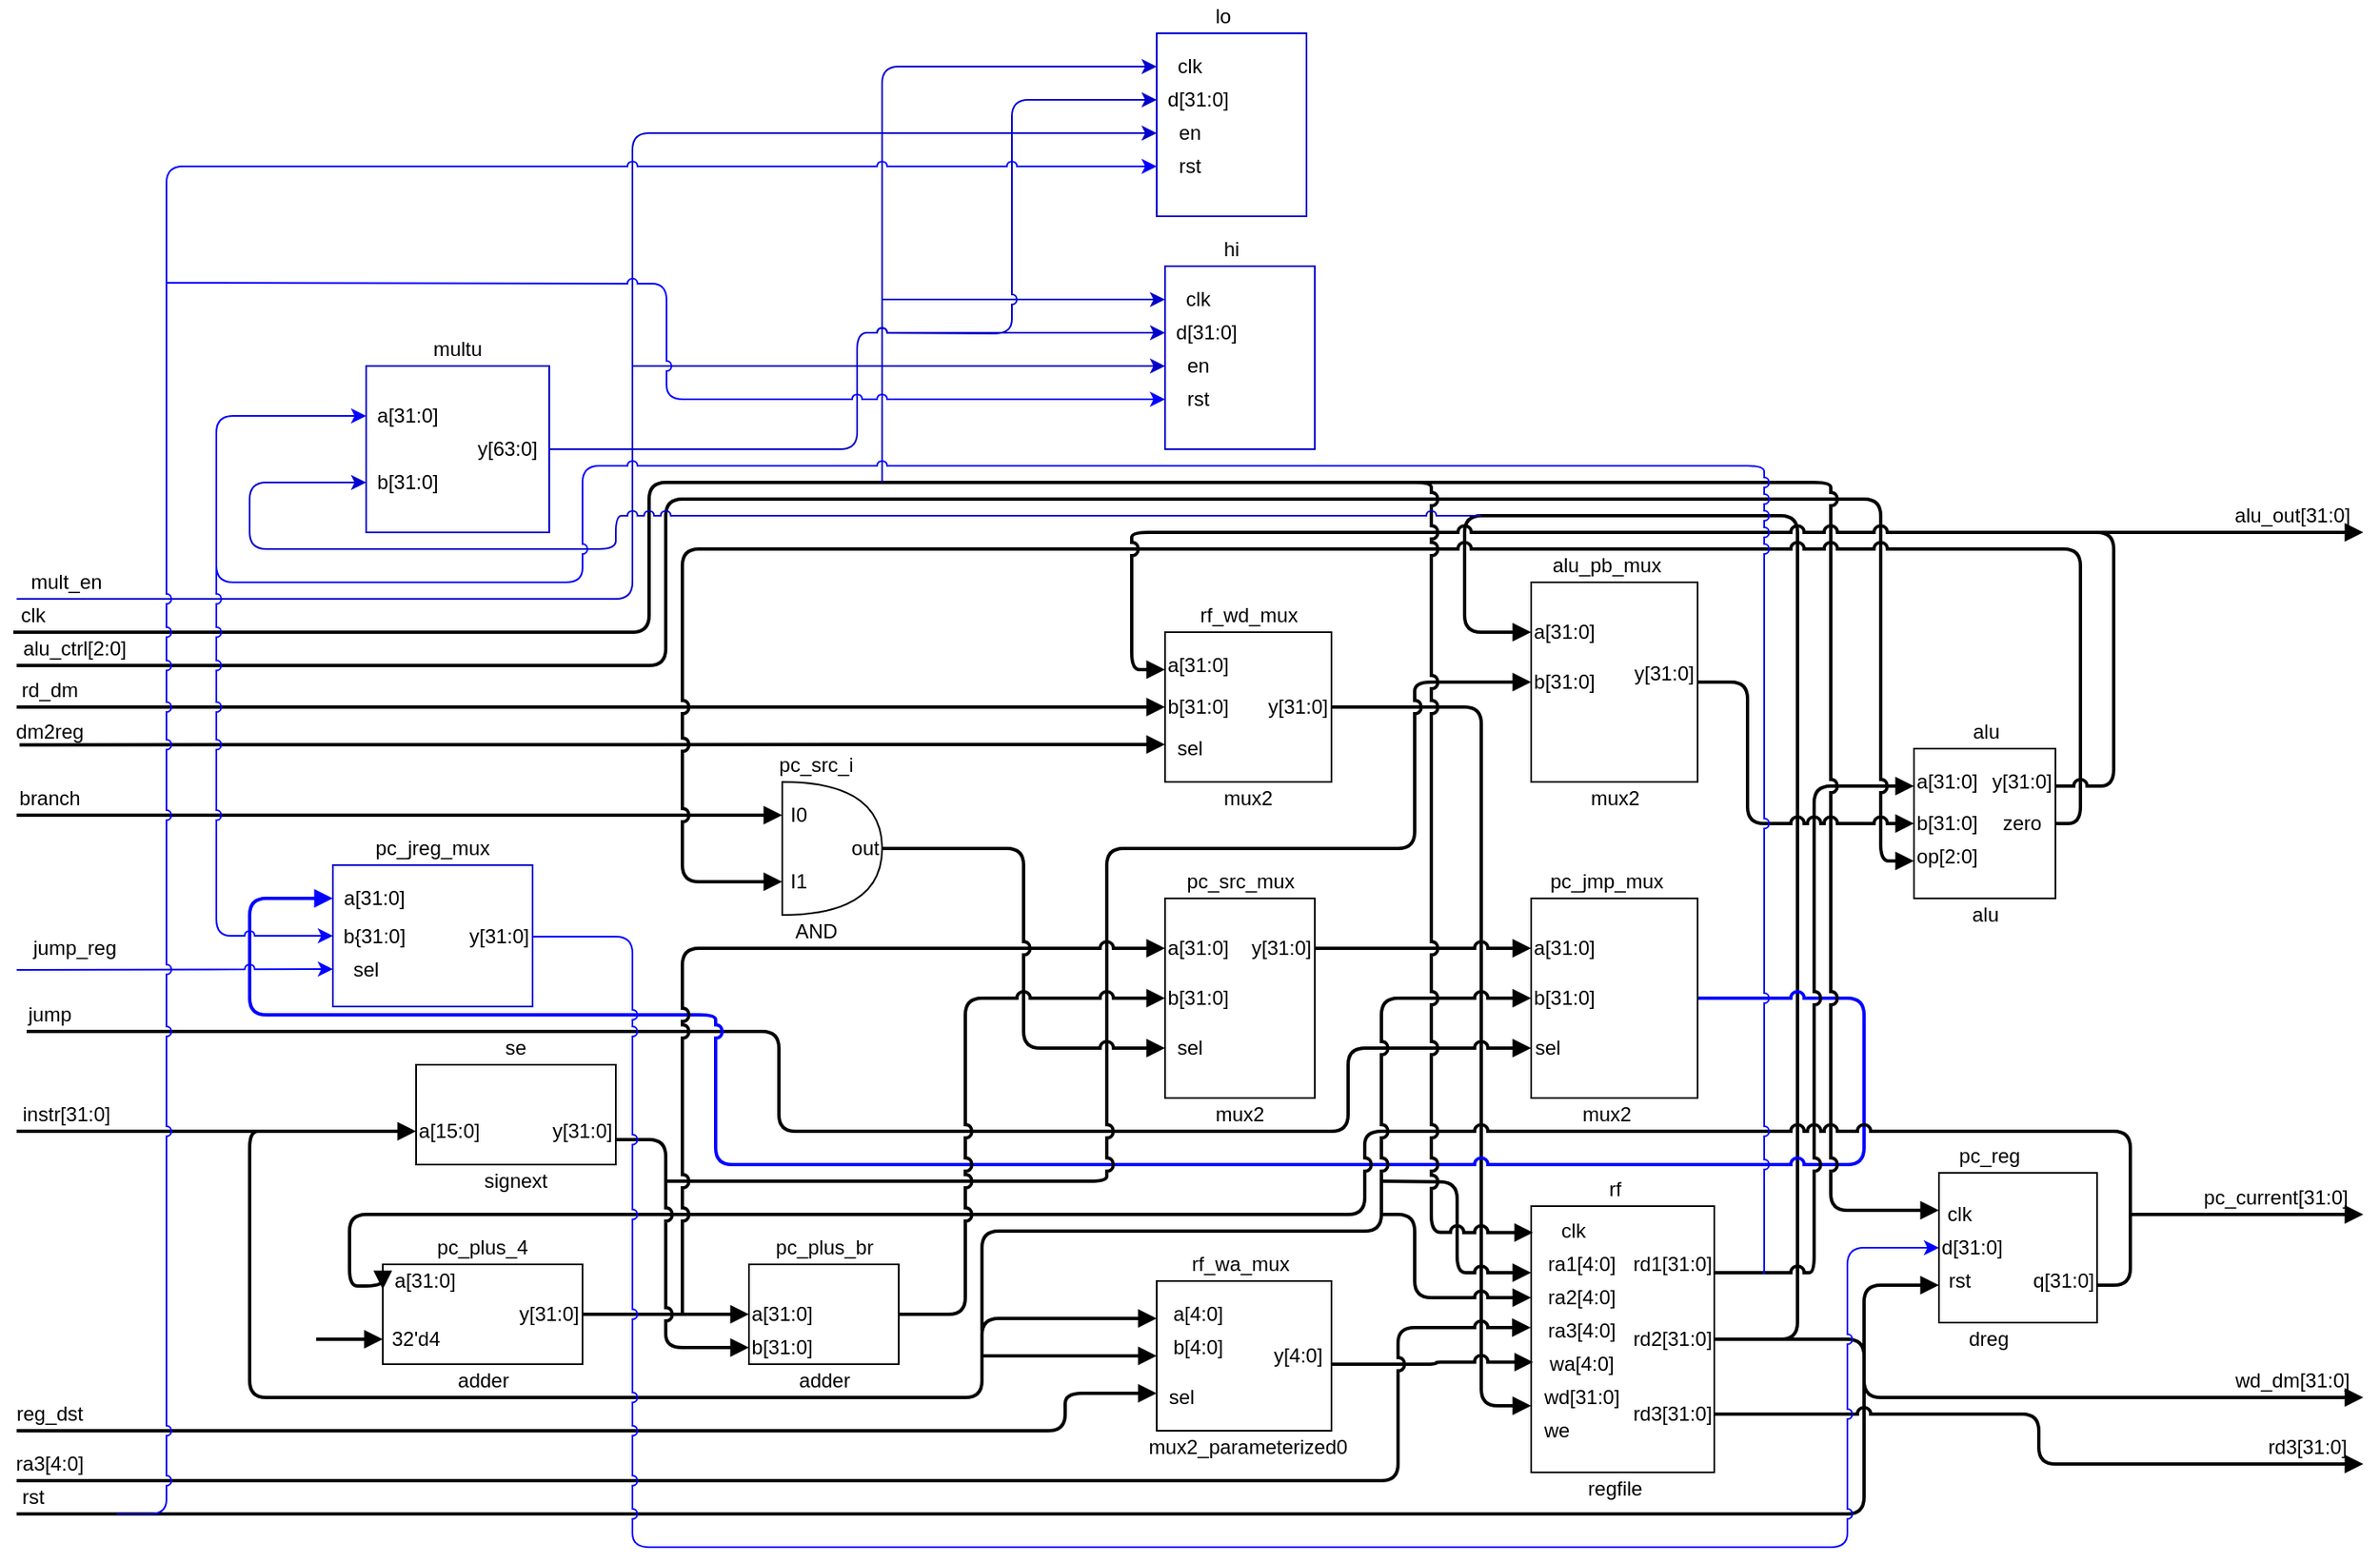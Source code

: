 <mxfile version="12.9.0" type="device"><diagram id="QXBbIV3c5bOOtFhTMzIq" name="Page-1"><mxGraphModel dx="1930" dy="2155" grid="1" gridSize="10" guides="1" tooltips="1" connect="1" arrows="1" fold="1" page="1" pageScale="1" pageWidth="850" pageHeight="1100" math="0" shadow="0"><root><mxCell id="0"/><mxCell id="1" parent="0"/><mxCell id="BxTSleBhFyeNaxtwcP41-1" value="" style="rounded=0;whiteSpace=wrap;html=1;" parent="1" vertex="1"><mxGeometry x="130" y="500" width="120" height="60" as="geometry"/></mxCell><mxCell id="BxTSleBhFyeNaxtwcP41-2" value="" style="rounded=0;whiteSpace=wrap;html=1;" parent="1" vertex="1"><mxGeometry x="330" y="620" width="90" height="60" as="geometry"/></mxCell><mxCell id="BxTSleBhFyeNaxtwcP41-58" style="edgeStyle=orthogonalEdgeStyle;rounded=1;jumpStyle=arc;orthogonalLoop=1;jettySize=auto;html=1;exitX=1;exitY=0.5;exitDx=0;exitDy=0;entryX=0;entryY=0.5;entryDx=0;entryDy=0;strokeColor=#000000;endArrow=block;endFill=1;fillColor=#f8cecc;strokeWidth=2;" parent="1" source="BxTSleBhFyeNaxtwcP41-3" target="BxTSleBhFyeNaxtwcP41-2" edge="1"><mxGeometry relative="1" as="geometry"/></mxCell><mxCell id="BxTSleBhFyeNaxtwcP41-3" value="" style="rounded=0;whiteSpace=wrap;html=1;" parent="1" vertex="1"><mxGeometry x="110" y="620" width="120" height="60" as="geometry"/></mxCell><mxCell id="BxTSleBhFyeNaxtwcP41-4" value="" style="shape=or;whiteSpace=wrap;html=1;" parent="1" vertex="1"><mxGeometry x="350" y="330" width="60" height="80" as="geometry"/></mxCell><mxCell id="BxTSleBhFyeNaxtwcP41-106" style="edgeStyle=orthogonalEdgeStyle;rounded=1;jumpStyle=arc;orthogonalLoop=1;jettySize=auto;html=1;exitX=0.5;exitY=1;exitDx=0;exitDy=0;startArrow=block;startFill=1;endArrow=none;endFill=0;strokeColor=#000000;strokeWidth=2;" parent="1" source="BxTSleBhFyeNaxtwcP41-5" edge="1"><mxGeometry relative="1" as="geometry"><mxPoint x="-110" y="285" as="targetPoint"/></mxGeometry></mxCell><mxCell id="BxTSleBhFyeNaxtwcP41-107" style="edgeStyle=orthogonalEdgeStyle;rounded=1;jumpStyle=arc;orthogonalLoop=1;jettySize=auto;html=1;exitX=0.75;exitY=1;exitDx=0;exitDy=0;startArrow=block;startFill=1;endArrow=none;endFill=0;strokeColor=#000000;strokeWidth=2;" parent="1" source="BxTSleBhFyeNaxtwcP41-5" edge="1"><mxGeometry relative="1" as="geometry"><mxPoint x="-108.276" y="307.69" as="targetPoint"/></mxGeometry></mxCell><mxCell id="BxTSleBhFyeNaxtwcP41-112" style="edgeStyle=orthogonalEdgeStyle;rounded=1;jumpStyle=arc;orthogonalLoop=1;jettySize=auto;html=1;exitX=0.5;exitY=0;exitDx=0;exitDy=0;entryX=0.75;entryY=1;entryDx=0;entryDy=0;startArrow=none;startFill=0;endArrow=block;endFill=1;strokeColor=#000000;strokeWidth=2;" parent="1" source="BxTSleBhFyeNaxtwcP41-5" target="BxTSleBhFyeNaxtwcP41-27" edge="1"><mxGeometry relative="1" as="geometry"><Array as="points"><mxPoint x="770" y="285"/><mxPoint x="770" y="705"/></Array></mxGeometry></mxCell><mxCell id="BxTSleBhFyeNaxtwcP41-5" value="" style="rounded=0;whiteSpace=wrap;html=1;direction=south;" parent="1" vertex="1"><mxGeometry x="580" y="240" width="100" height="90" as="geometry"/></mxCell><mxCell id="BxTSleBhFyeNaxtwcP41-114" style="edgeStyle=orthogonalEdgeStyle;rounded=1;jumpStyle=arc;orthogonalLoop=1;jettySize=auto;html=1;exitX=0.25;exitY=0;exitDx=0;exitDy=0;entryX=0.25;entryY=1;entryDx=0;entryDy=0;startArrow=none;startFill=0;endArrow=block;endFill=1;strokeColor=#000000;strokeWidth=2;" parent="1" source="BxTSleBhFyeNaxtwcP41-7" target="BxTSleBhFyeNaxtwcP41-10" edge="1"><mxGeometry relative="1" as="geometry"/></mxCell><mxCell id="BxTSleBhFyeNaxtwcP41-7" value="" style="rounded=0;whiteSpace=wrap;html=1;direction=south;" parent="1" vertex="1"><mxGeometry x="580" y="400" width="90" height="120" as="geometry"/></mxCell><mxCell id="BxTSleBhFyeNaxtwcP41-8" value="" style="rounded=0;whiteSpace=wrap;html=1;direction=south;" parent="1" vertex="1"><mxGeometry x="575" y="630" width="105" height="90" as="geometry"/></mxCell><mxCell id="BxTSleBhFyeNaxtwcP41-126" style="edgeStyle=orthogonalEdgeStyle;rounded=1;jumpStyle=arc;orthogonalLoop=1;jettySize=auto;html=1;exitX=0.25;exitY=1;exitDx=0;exitDy=0;entryX=0.5;entryY=0;entryDx=0;entryDy=0;startArrow=block;startFill=1;endArrow=none;endFill=0;strokeColor=#000000;strokeWidth=2;" parent="1" source="BxTSleBhFyeNaxtwcP41-9" target="BxTSleBhFyeNaxtwcP41-27" edge="1"><mxGeometry relative="1" as="geometry"><Array as="points"><mxPoint x="760" y="240"/><mxPoint x="760" y="170"/><mxPoint x="960" y="170"/><mxPoint x="960" y="665"/></Array></mxGeometry></mxCell><mxCell id="BxTSleBhFyeNaxtwcP41-9" value="" style="rounded=0;whiteSpace=wrap;html=1;direction=south;" parent="1" vertex="1"><mxGeometry x="800" y="210" width="100" height="120" as="geometry"/></mxCell><mxCell id="BxTSleBhFyeNaxtwcP41-116" style="edgeStyle=orthogonalEdgeStyle;rounded=1;jumpStyle=arc;orthogonalLoop=1;jettySize=auto;html=1;exitX=0.75;exitY=1;exitDx=0;exitDy=0;startArrow=block;startFill=1;endArrow=none;endFill=0;strokeColor=#000000;strokeWidth=2;" parent="1" source="BxTSleBhFyeNaxtwcP41-10" edge="1"><mxGeometry relative="1" as="geometry"><mxPoint x="-104" y="480" as="targetPoint"/><Array as="points"><mxPoint x="690" y="490"/><mxPoint x="690" y="540"/><mxPoint x="348" y="540"/><mxPoint x="348" y="480"/><mxPoint x="-104" y="480"/></Array></mxGeometry></mxCell><mxCell id="BxTSleBhFyeNaxtwcP41-151" style="edgeStyle=orthogonalEdgeStyle;rounded=1;jumpStyle=arc;orthogonalLoop=1;jettySize=auto;html=1;exitX=0.5;exitY=0;exitDx=0;exitDy=0;entryX=0;entryY=0.5;entryDx=0;entryDy=0;startArrow=none;startFill=0;endArrow=block;endFill=1;strokeColor=#0000FF;strokeWidth=2;" parent="1" source="BxTSleBhFyeNaxtwcP41-10" target="0Cmib8BS-cwsl5W7IPE_-36" edge="1"><mxGeometry relative="1" as="geometry"><Array as="points"><mxPoint x="1000" y="460"/><mxPoint x="1000" y="560"/><mxPoint x="310" y="560"/><mxPoint x="310" y="470"/><mxPoint x="30" y="470"/><mxPoint x="30" y="400"/></Array></mxGeometry></mxCell><mxCell id="BxTSleBhFyeNaxtwcP41-10" value="" style="rounded=0;whiteSpace=wrap;html=1;direction=south;" parent="1" vertex="1"><mxGeometry x="800" y="400" width="100" height="120" as="geometry"/></mxCell><mxCell id="BxTSleBhFyeNaxtwcP41-11" value="se" style="text;html=1;strokeColor=none;fillColor=none;align=center;verticalAlign=middle;whiteSpace=wrap;rounded=0;" parent="1" vertex="1"><mxGeometry x="170" y="480" width="40" height="20" as="geometry"/></mxCell><mxCell id="BxTSleBhFyeNaxtwcP41-12" value="signext" style="text;html=1;strokeColor=none;fillColor=none;align=center;verticalAlign=middle;whiteSpace=wrap;rounded=0;" parent="1" vertex="1"><mxGeometry x="170" y="560" width="40" height="20" as="geometry"/></mxCell><mxCell id="BxTSleBhFyeNaxtwcP41-13" value="" style="endArrow=block;html=1;jumpStyle=arc;endFill=1;fillColor=#dae8fc;strokeColor=#000000;strokeWidth=2;startArrow=none;startFill=0;" parent="1" edge="1"><mxGeometry width="50" height="50" relative="1" as="geometry"><mxPoint x="-110" y="540" as="sourcePoint"/><mxPoint x="130" y="540" as="targetPoint"/></mxGeometry></mxCell><mxCell id="BxTSleBhFyeNaxtwcP41-14" value="a[15:0]" style="text;html=1;strokeColor=none;fillColor=none;align=center;verticalAlign=middle;whiteSpace=wrap;rounded=0;" parent="1" vertex="1"><mxGeometry x="130" y="530" width="40" height="20" as="geometry"/></mxCell><mxCell id="BxTSleBhFyeNaxtwcP41-15" value="pc_plus_4" style="text;html=1;strokeColor=none;fillColor=none;align=center;verticalAlign=middle;whiteSpace=wrap;rounded=0;" parent="1" vertex="1"><mxGeometry x="140" y="600" width="60" height="20" as="geometry"/></mxCell><mxCell id="BxTSleBhFyeNaxtwcP41-16" value="adder" style="text;html=1;align=center;verticalAlign=middle;resizable=0;points=[];autosize=1;" parent="1" vertex="1"><mxGeometry x="145" y="680" width="50" height="20" as="geometry"/></mxCell><mxCell id="BxTSleBhFyeNaxtwcP41-17" value="adder" style="text;html=1;align=center;verticalAlign=middle;resizable=0;points=[];autosize=1;" parent="1" vertex="1"><mxGeometry x="350" y="680" width="50" height="20" as="geometry"/></mxCell><mxCell id="BxTSleBhFyeNaxtwcP41-18" value="pc_plus_br" style="text;html=1;align=center;verticalAlign=middle;resizable=0;points=[];autosize=1;" parent="1" vertex="1"><mxGeometry x="340" y="600" width="70" height="20" as="geometry"/></mxCell><mxCell id="BxTSleBhFyeNaxtwcP41-19" value="AND" style="text;html=1;align=center;verticalAlign=middle;resizable=0;points=[];autosize=1;" parent="1" vertex="1"><mxGeometry x="350" y="410" width="40" height="20" as="geometry"/></mxCell><mxCell id="BxTSleBhFyeNaxtwcP41-20" value="pc_src_i" style="text;html=1;align=center;verticalAlign=middle;resizable=0;points=[];autosize=1;" parent="1" vertex="1"><mxGeometry x="340" y="310" width="60" height="20" as="geometry"/></mxCell><mxCell id="BxTSleBhFyeNaxtwcP41-21" value="rf_wa_mux" style="text;html=1;align=center;verticalAlign=middle;resizable=0;points=[];autosize=1;" parent="1" vertex="1"><mxGeometry x="590" y="610" width="70" height="20" as="geometry"/></mxCell><mxCell id="BxTSleBhFyeNaxtwcP41-22" value="pc_src_mux" style="text;html=1;align=center;verticalAlign=middle;resizable=0;points=[];autosize=1;" parent="1" vertex="1"><mxGeometry x="585" y="380" width="80" height="20" as="geometry"/></mxCell><mxCell id="BxTSleBhFyeNaxtwcP41-23" value="rf_wd_mux" style="text;html=1;align=center;verticalAlign=middle;resizable=0;points=[];autosize=1;" parent="1" vertex="1"><mxGeometry x="595" y="220" width="70" height="20" as="geometry"/></mxCell><mxCell id="BxTSleBhFyeNaxtwcP41-24" value="mux2" style="text;html=1;strokeColor=none;fillColor=none;align=center;verticalAlign=middle;whiteSpace=wrap;rounded=0;" parent="1" vertex="1"><mxGeometry x="610" y="330" width="40" height="20" as="geometry"/></mxCell><mxCell id="BxTSleBhFyeNaxtwcP41-25" value="mux2" style="text;html=1;strokeColor=none;fillColor=none;align=center;verticalAlign=middle;whiteSpace=wrap;rounded=0;" parent="1" vertex="1"><mxGeometry x="605" y="520" width="40" height="20" as="geometry"/></mxCell><mxCell id="BxTSleBhFyeNaxtwcP41-26" value="mux2_parameterized0" style="text;html=1;strokeColor=none;fillColor=none;align=center;verticalAlign=middle;whiteSpace=wrap;rounded=0;" parent="1" vertex="1"><mxGeometry x="565" y="720" width="130" height="20" as="geometry"/></mxCell><mxCell id="BxTSleBhFyeNaxtwcP41-128" style="edgeStyle=orthogonalEdgeStyle;rounded=1;jumpStyle=arc;orthogonalLoop=1;jettySize=auto;html=1;exitX=0.25;exitY=0;exitDx=0;exitDy=0;entryX=0.25;entryY=1;entryDx=0;entryDy=0;startArrow=none;startFill=0;endArrow=block;endFill=1;strokeColor=#000000;strokeWidth=2;" parent="1" source="BxTSleBhFyeNaxtwcP41-27" target="BxTSleBhFyeNaxtwcP41-34" edge="1"><mxGeometry relative="1" as="geometry"/></mxCell><mxCell id="BxTSleBhFyeNaxtwcP41-27" value="" style="rounded=0;whiteSpace=wrap;html=1;direction=south;" parent="1" vertex="1"><mxGeometry x="800" y="585" width="110" height="160" as="geometry"/></mxCell><mxCell id="BxTSleBhFyeNaxtwcP41-28" value="alu_pb_mux" style="text;html=1;align=center;verticalAlign=middle;resizable=0;points=[];autosize=1;" parent="1" vertex="1"><mxGeometry x="805" y="190" width="80" height="20" as="geometry"/></mxCell><mxCell id="BxTSleBhFyeNaxtwcP41-29" value="mux2" style="text;html=1;align=center;verticalAlign=middle;resizable=0;points=[];autosize=1;" parent="1" vertex="1"><mxGeometry x="830" y="330" width="40" height="20" as="geometry"/></mxCell><mxCell id="BxTSleBhFyeNaxtwcP41-30" value="pc_jmp_mux" style="text;html=1;align=center;verticalAlign=middle;resizable=0;points=[];autosize=1;" parent="1" vertex="1"><mxGeometry x="805" y="380" width="80" height="20" as="geometry"/></mxCell><mxCell id="BxTSleBhFyeNaxtwcP41-31" value="mux2" style="text;html=1;align=center;verticalAlign=middle;resizable=0;points=[];autosize=1;" parent="1" vertex="1"><mxGeometry x="825" y="520" width="40" height="20" as="geometry"/></mxCell><mxCell id="BxTSleBhFyeNaxtwcP41-32" value="rf" style="text;html=1;align=center;verticalAlign=middle;resizable=0;points=[];autosize=1;" parent="1" vertex="1"><mxGeometry x="840" y="565" width="20" height="20" as="geometry"/></mxCell><mxCell id="BxTSleBhFyeNaxtwcP41-33" value="regfile" style="text;html=1;align=center;verticalAlign=middle;resizable=0;points=[];autosize=1;" parent="1" vertex="1"><mxGeometry x="825" y="745" width="50" height="20" as="geometry"/></mxCell><mxCell id="BxTSleBhFyeNaxtwcP41-147" style="edgeStyle=orthogonalEdgeStyle;rounded=1;jumpStyle=arc;orthogonalLoop=1;jettySize=auto;html=1;exitX=0.75;exitY=1;exitDx=0;exitDy=0;startArrow=block;startFill=1;endArrow=none;endFill=0;strokeColor=#000000;strokeWidth=2;" parent="1" source="BxTSleBhFyeNaxtwcP41-34" edge="1"><mxGeometry relative="1" as="geometry"><mxPoint x="-110" y="260" as="targetPoint"/><Array as="points"><mxPoint x="1010" y="377"/><mxPoint x="1010" y="160"/><mxPoint x="280" y="160"/><mxPoint x="280" y="260"/><mxPoint x="-110" y="260"/></Array></mxGeometry></mxCell><mxCell id="BxTSleBhFyeNaxtwcP41-34" value="" style="rounded=0;whiteSpace=wrap;html=1;direction=south;" parent="1" vertex="1"><mxGeometry x="1030" y="310" width="85" height="90" as="geometry"/></mxCell><mxCell id="BxTSleBhFyeNaxtwcP41-35" value="alu" style="text;html=1;align=center;verticalAlign=middle;resizable=0;points=[];autosize=1;" parent="1" vertex="1"><mxGeometry x="1057.5" y="290" width="30" height="20" as="geometry"/></mxCell><mxCell id="BxTSleBhFyeNaxtwcP41-36" value="alu" style="text;html=1;strokeColor=none;fillColor=none;align=center;verticalAlign=middle;whiteSpace=wrap;rounded=0;" parent="1" vertex="1"><mxGeometry x="1007.5" y="400" width="130" height="20" as="geometry"/></mxCell><mxCell id="BxTSleBhFyeNaxtwcP41-153" style="edgeStyle=orthogonalEdgeStyle;rounded=1;jumpStyle=arc;orthogonalLoop=1;jettySize=auto;html=1;exitX=0.75;exitY=1;exitDx=0;exitDy=0;startArrow=block;startFill=1;endArrow=none;endFill=0;strokeColor=#000000;strokeWidth=2;" parent="1" source="BxTSleBhFyeNaxtwcP41-37" edge="1"><mxGeometry relative="1" as="geometry"><mxPoint x="-110" y="770" as="targetPoint"/><Array as="points"><mxPoint x="1000" y="633"/><mxPoint x="1000" y="770"/></Array></mxGeometry></mxCell><mxCell id="BxTSleBhFyeNaxtwcP41-157" style="edgeStyle=orthogonalEdgeStyle;rounded=1;jumpStyle=arc;orthogonalLoop=1;jettySize=auto;html=1;exitX=0.25;exitY=1;exitDx=0;exitDy=0;startArrow=block;startFill=1;endArrow=none;endFill=0;strokeColor=#000000;strokeWidth=2;" parent="1" source="BxTSleBhFyeNaxtwcP41-37" edge="1"><mxGeometry relative="1" as="geometry"><mxPoint x="-112" y="240" as="targetPoint"/><Array as="points"><mxPoint x="980" y="587"/><mxPoint x="980" y="150"/><mxPoint x="270" y="150"/><mxPoint x="270" y="240"/><mxPoint x="-112" y="240"/></Array></mxGeometry></mxCell><mxCell id="BxTSleBhFyeNaxtwcP41-37" value="" style="rounded=0;whiteSpace=wrap;html=1;direction=south;" parent="1" vertex="1"><mxGeometry x="1045" y="565" width="95" height="90" as="geometry"/></mxCell><mxCell id="BxTSleBhFyeNaxtwcP41-39" value="dreg" style="text;html=1;strokeColor=none;fillColor=none;align=center;verticalAlign=middle;whiteSpace=wrap;rounded=0;" parent="1" vertex="1"><mxGeometry x="1050" y="655" width="50" height="20" as="geometry"/></mxCell><mxCell id="BxTSleBhFyeNaxtwcP41-43" value="a[31:0]" style="text;html=1;align=center;verticalAlign=middle;resizable=0;points=[];autosize=1;" parent="1" vertex="1"><mxGeometry x="110" y="620" width="50" height="20" as="geometry"/></mxCell><mxCell id="BxTSleBhFyeNaxtwcP41-38" value="pc_reg" style="text;html=1;align=center;verticalAlign=middle;resizable=0;points=[];autosize=1;" parent="1" vertex="1"><mxGeometry x="1050" y="545" width="50" height="20" as="geometry"/></mxCell><mxCell id="BxTSleBhFyeNaxtwcP41-50" value="" style="endArrow=none;html=1;entryX=0.75;entryY=0;entryDx=0;entryDy=0;exitX=0;exitY=0.25;exitDx=0;exitDy=0;rounded=1;edgeStyle=orthogonalEdgeStyle;strokeColor=#000000;jumpStyle=arc;startArrow=block;startFill=1;endFill=0;fillColor=#f8cecc;strokeWidth=2;" parent="1" source="BxTSleBhFyeNaxtwcP41-3" target="BxTSleBhFyeNaxtwcP41-37" edge="1"><mxGeometry width="50" height="50" relative="1" as="geometry"><mxPoint x="240" y="780" as="sourcePoint"/><mxPoint x="290" y="730" as="targetPoint"/><Array as="points"><mxPoint x="110" y="633"/><mxPoint x="90" y="633"/><mxPoint x="90" y="590"/><mxPoint x="700" y="590"/><mxPoint x="700" y="540"/><mxPoint x="1160" y="540"/><mxPoint x="1160" y="633"/></Array></mxGeometry></mxCell><mxCell id="BxTSleBhFyeNaxtwcP41-52" value="" style="endArrow=block;html=1;entryX=0;entryY=0.75;entryDx=0;entryDy=0;endFill=1;fillColor=#f8cecc;strokeColor=#000000;strokeWidth=2;" parent="1" target="BxTSleBhFyeNaxtwcP41-3" edge="1"><mxGeometry width="50" height="50" relative="1" as="geometry"><mxPoint x="70" y="665" as="sourcePoint"/><mxPoint x="60" y="640" as="targetPoint"/></mxGeometry></mxCell><mxCell id="BxTSleBhFyeNaxtwcP41-53" value="32'd4" style="text;html=1;strokeColor=none;fillColor=none;align=center;verticalAlign=middle;whiteSpace=wrap;rounded=0;" parent="1" vertex="1"><mxGeometry x="110" y="655" width="40" height="20" as="geometry"/></mxCell><mxCell id="BxTSleBhFyeNaxtwcP41-56" value="" style="endArrow=block;html=1;exitX=1;exitY=0.75;exitDx=0;exitDy=0;edgeStyle=orthogonalEdgeStyle;rounded=1;jumpStyle=arc;endFill=1;fillColor=#dae8fc;strokeColor=#000000;strokeWidth=2;" parent="1" source="BxTSleBhFyeNaxtwcP41-1" edge="1"><mxGeometry width="50" height="50" relative="1" as="geometry"><mxPoint x="300" y="770" as="sourcePoint"/><mxPoint x="330" y="670" as="targetPoint"/><Array as="points"><mxPoint x="280" y="545"/><mxPoint x="280" y="670"/><mxPoint x="330" y="670"/></Array></mxGeometry></mxCell><mxCell id="BxTSleBhFyeNaxtwcP41-57" value="" style="endArrow=block;html=1;strokeColor=#000000;entryX=0.5;entryY=1;entryDx=0;entryDy=0;edgeStyle=orthogonalEdgeStyle;endFill=1;strokeWidth=2;fillColor=#d5e8d4;jumpStyle=arc;" parent="1" target="BxTSleBhFyeNaxtwcP41-9" edge="1"><mxGeometry width="50" height="50" relative="1" as="geometry"><mxPoint x="280" y="570" as="sourcePoint"/><mxPoint x="360" y="540" as="targetPoint"/><Array as="points"><mxPoint x="545" y="570"/><mxPoint x="545" y="370"/><mxPoint x="730" y="370"/><mxPoint x="730" y="270"/></Array></mxGeometry></mxCell><mxCell id="BxTSleBhFyeNaxtwcP41-61" value="y[31:0]" style="text;html=1;strokeColor=none;fillColor=none;align=center;verticalAlign=middle;whiteSpace=wrap;rounded=0;" parent="1" vertex="1"><mxGeometry x="190" y="640" width="40" height="20" as="geometry"/></mxCell><mxCell id="BxTSleBhFyeNaxtwcP41-62" value="" style="endArrow=block;html=1;strokeColor=#000000;entryX=0.25;entryY=1;entryDx=0;entryDy=0;edgeStyle=orthogonalEdgeStyle;fillColor=#f8cecc;strokeWidth=2;jumpStyle=arc;endFill=1;" parent="1" target="BxTSleBhFyeNaxtwcP41-7" edge="1"><mxGeometry width="50" height="50" relative="1" as="geometry"><mxPoint x="290" y="650" as="sourcePoint"/><mxPoint x="470" y="470" as="targetPoint"/><Array as="points"><mxPoint x="290" y="650"/><mxPoint x="290" y="430"/></Array></mxGeometry></mxCell><mxCell id="BxTSleBhFyeNaxtwcP41-64" value="a[31:0]" style="text;html=1;strokeColor=none;fillColor=none;align=center;verticalAlign=middle;whiteSpace=wrap;rounded=0;" parent="1" vertex="1"><mxGeometry x="330" y="640" width="40" height="20" as="geometry"/></mxCell><mxCell id="BxTSleBhFyeNaxtwcP41-65" value="b[31:0]" style="text;html=1;strokeColor=none;fillColor=none;align=center;verticalAlign=middle;whiteSpace=wrap;rounded=0;" parent="1" vertex="1"><mxGeometry x="330" y="660" width="40" height="20" as="geometry"/></mxCell><mxCell id="BxTSleBhFyeNaxtwcP41-66" value="y[31:0]" style="text;html=1;strokeColor=none;fillColor=none;align=center;verticalAlign=middle;whiteSpace=wrap;rounded=0;" parent="1" vertex="1"><mxGeometry x="210" y="530" width="40" height="20" as="geometry"/></mxCell><mxCell id="BxTSleBhFyeNaxtwcP41-67" value="" style="endArrow=block;html=1;strokeColor=#000000;strokeWidth=2;entryX=0.25;entryY=1;entryDx=0;entryDy=0;edgeStyle=orthogonalEdgeStyle;jumpStyle=arc;endFill=1;" parent="1" target="BxTSleBhFyeNaxtwcP41-8" edge="1"><mxGeometry width="50" height="50" relative="1" as="geometry"><mxPoint x="40" y="540" as="sourcePoint"/><mxPoint x="150" y="760" as="targetPoint"/><Array as="points"><mxPoint x="30" y="540"/><mxPoint x="30" y="700"/><mxPoint x="470" y="700"/><mxPoint x="470" y="653"/></Array></mxGeometry></mxCell><mxCell id="BxTSleBhFyeNaxtwcP41-68" value="" style="endArrow=block;html=1;strokeColor=#000000;strokeWidth=2;entryX=0.5;entryY=1;entryDx=0;entryDy=0;endFill=1;" parent="1" target="BxTSleBhFyeNaxtwcP41-8" edge="1"><mxGeometry width="50" height="50" relative="1" as="geometry"><mxPoint x="470" y="675" as="sourcePoint"/><mxPoint x="520" y="770" as="targetPoint"/></mxGeometry></mxCell><mxCell id="BxTSleBhFyeNaxtwcP41-69" value="" style="endArrow=block;html=1;strokeColor=#000000;strokeWidth=2;entryX=0.75;entryY=1;entryDx=0;entryDy=0;edgeStyle=orthogonalEdgeStyle;endFill=1;" parent="1" target="BxTSleBhFyeNaxtwcP41-8" edge="1"><mxGeometry width="50" height="50" relative="1" as="geometry"><mxPoint x="-110" y="720" as="sourcePoint"/><mxPoint x="560" y="580" as="targetPoint"/><Array as="points"><mxPoint x="520" y="720"/><mxPoint x="520" y="698"/></Array></mxGeometry></mxCell><mxCell id="BxTSleBhFyeNaxtwcP41-71" value="" style="endArrow=block;html=1;strokeColor=#000000;strokeWidth=2;entryX=0;entryY=0.25;entryDx=0;entryDy=0;entryPerimeter=0;fillColor=#d5e8d4;jumpStyle=arc;endFill=1;" parent="1" target="BxTSleBhFyeNaxtwcP41-4" edge="1"><mxGeometry width="50" height="50" relative="1" as="geometry"><mxPoint x="-110" y="350" as="sourcePoint"/><mxPoint x="480" y="560" as="targetPoint"/></mxGeometry></mxCell><mxCell id="BxTSleBhFyeNaxtwcP41-72" value="" style="endArrow=block;html=1;strokeColor=#000000;strokeWidth=2;entryX=0;entryY=0.75;entryDx=0;entryDy=0;entryPerimeter=0;fillColor=#d5e8d4;jumpStyle=arc;exitX=0.5;exitY=0;exitDx=0;exitDy=0;edgeStyle=orthogonalEdgeStyle;startArrow=none;startFill=0;endFill=1;" parent="1" source="BxTSleBhFyeNaxtwcP41-34" target="BxTSleBhFyeNaxtwcP41-4" edge="1"><mxGeometry width="50" height="50" relative="1" as="geometry"><mxPoint x="-100" y="390" as="sourcePoint"/><mxPoint x="190" y="390" as="targetPoint"/><Array as="points"><mxPoint x="1130" y="355"/><mxPoint x="1130" y="190"/><mxPoint x="290" y="190"/><mxPoint x="290" y="390"/></Array></mxGeometry></mxCell><mxCell id="BxTSleBhFyeNaxtwcP41-73" value="" style="endArrow=block;html=1;strokeColor=#000000;strokeWidth=2;entryX=0.75;entryY=1;entryDx=0;entryDy=0;exitX=1;exitY=0.5;exitDx=0;exitDy=0;exitPerimeter=0;edgeStyle=orthogonalEdgeStyle;fillColor=#d5e8d4;jumpStyle=arc;endFill=1;" parent="1" source="BxTSleBhFyeNaxtwcP41-4" target="BxTSleBhFyeNaxtwcP41-7" edge="1"><mxGeometry width="50" height="50" relative="1" as="geometry"><mxPoint x="420" y="380" as="sourcePoint"/><mxPoint x="470" y="330" as="targetPoint"/></mxGeometry></mxCell><mxCell id="BxTSleBhFyeNaxtwcP41-76" value="" style="endArrow=block;html=1;strokeColor=#000000;strokeWidth=2;entryX=0.5;entryY=1;entryDx=0;entryDy=0;exitX=1;exitY=0.5;exitDx=0;exitDy=0;edgeStyle=orthogonalEdgeStyle;jumpStyle=arc;endFill=1;" parent="1" source="BxTSleBhFyeNaxtwcP41-2" target="BxTSleBhFyeNaxtwcP41-7" edge="1"><mxGeometry width="50" height="50" relative="1" as="geometry"><mxPoint x="210" y="830" as="sourcePoint"/><mxPoint x="260" y="780" as="targetPoint"/><Array as="points"><mxPoint x="460" y="650"/><mxPoint x="460" y="460"/></Array></mxGeometry></mxCell><mxCell id="BxTSleBhFyeNaxtwcP41-80" value="" style="endArrow=block;html=1;strokeColor=#000000;strokeWidth=2;entryX=0.5;entryY=1;entryDx=0;entryDy=0;edgeStyle=orthogonalEdgeStyle;jumpStyle=arc;endFill=1;" parent="1" target="BxTSleBhFyeNaxtwcP41-10" edge="1"><mxGeometry width="50" height="50" relative="1" as="geometry"><mxPoint x="470" y="660" as="sourcePoint"/><mxPoint x="780" y="470" as="targetPoint"/><Array as="points"><mxPoint x="470" y="600"/><mxPoint x="710" y="600"/><mxPoint x="710" y="460"/></Array></mxGeometry></mxCell><mxCell id="BxTSleBhFyeNaxtwcP41-81" value="" style="endArrow=block;html=1;strokeColor=#000000;strokeWidth=2;entryX=0.25;entryY=1;entryDx=0;entryDy=0;edgeStyle=orthogonalEdgeStyle;jumpStyle=arc;endFill=1;" parent="1" target="BxTSleBhFyeNaxtwcP41-27" edge="1"><mxGeometry width="50" height="50" relative="1" as="geometry"><mxPoint x="710" y="570" as="sourcePoint"/><mxPoint x="430" y="850" as="targetPoint"/></mxGeometry></mxCell><mxCell id="BxTSleBhFyeNaxtwcP41-82" value="" style="endArrow=block;html=1;strokeColor=#000000;strokeWidth=2;edgeStyle=orthogonalEdgeStyle;jumpStyle=arc;endFill=1;" parent="1" edge="1"><mxGeometry width="50" height="50" relative="1" as="geometry"><mxPoint x="710" y="590" as="sourcePoint"/><mxPoint x="800" y="640" as="targetPoint"/><Array as="points"><mxPoint x="730" y="590"/><mxPoint x="730" y="640"/><mxPoint x="800" y="640"/></Array></mxGeometry></mxCell><mxCell id="BxTSleBhFyeNaxtwcP41-83" value="clk" style="text;html=1;align=center;verticalAlign=middle;resizable=0;points=[];autosize=1;" parent="1" vertex="1"><mxGeometry x="810" y="590" width="30" height="20" as="geometry"/></mxCell><mxCell id="BxTSleBhFyeNaxtwcP41-84" value="ra2[4:0]" style="text;html=1;align=center;verticalAlign=middle;resizable=0;points=[];autosize=1;" parent="1" vertex="1"><mxGeometry x="800" y="630" width="60" height="20" as="geometry"/></mxCell><mxCell id="BxTSleBhFyeNaxtwcP41-85" value="ra1[4:0]" style="text;html=1;align=center;verticalAlign=middle;resizable=0;points=[];autosize=1;" parent="1" vertex="1"><mxGeometry x="800" y="610" width="60" height="20" as="geometry"/></mxCell><mxCell id="BxTSleBhFyeNaxtwcP41-86" value="wa[4:0]" style="text;html=1;align=center;verticalAlign=middle;resizable=0;points=[];autosize=1;" parent="1" vertex="1"><mxGeometry x="805" y="670" width="50" height="20" as="geometry"/></mxCell><mxCell id="BxTSleBhFyeNaxtwcP41-87" value="ra3[4:0]" style="text;html=1;align=center;verticalAlign=middle;resizable=0;points=[];autosize=1;" parent="1" vertex="1"><mxGeometry x="800" y="650" width="60" height="20" as="geometry"/></mxCell><mxCell id="BxTSleBhFyeNaxtwcP41-88" value="we" style="text;html=1;align=center;verticalAlign=middle;resizable=0;points=[];autosize=1;" parent="1" vertex="1"><mxGeometry x="800" y="710" width="30" height="20" as="geometry"/></mxCell><mxCell id="BxTSleBhFyeNaxtwcP41-89" value="wd[31:0]" style="text;html=1;align=center;verticalAlign=middle;resizable=0;points=[];autosize=1;" parent="1" vertex="1"><mxGeometry x="800" y="690" width="60" height="20" as="geometry"/></mxCell><mxCell id="BxTSleBhFyeNaxtwcP41-91" value="a[31:0]" style="text;html=1;strokeColor=none;fillColor=none;align=center;verticalAlign=middle;whiteSpace=wrap;rounded=0;" parent="1" vertex="1"><mxGeometry x="580" y="420" width="40" height="20" as="geometry"/></mxCell><mxCell id="BxTSleBhFyeNaxtwcP41-92" value="b[31:0]" style="text;html=1;strokeColor=none;fillColor=none;align=center;verticalAlign=middle;whiteSpace=wrap;rounded=0;" parent="1" vertex="1"><mxGeometry x="580" y="450" width="40" height="20" as="geometry"/></mxCell><mxCell id="BxTSleBhFyeNaxtwcP41-93" value="sel" style="text;html=1;strokeColor=none;fillColor=none;align=center;verticalAlign=middle;whiteSpace=wrap;rounded=0;" parent="1" vertex="1"><mxGeometry x="580" y="480" width="30" height="20" as="geometry"/></mxCell><mxCell id="BxTSleBhFyeNaxtwcP41-94" value="I0" style="text;html=1;strokeColor=none;fillColor=none;align=center;verticalAlign=middle;whiteSpace=wrap;rounded=0;" parent="1" vertex="1"><mxGeometry x="350" y="340" width="20" height="20" as="geometry"/></mxCell><mxCell id="BxTSleBhFyeNaxtwcP41-95" value="I1" style="text;html=1;strokeColor=none;fillColor=none;align=center;verticalAlign=middle;whiteSpace=wrap;rounded=0;" parent="1" vertex="1"><mxGeometry x="350" y="380" width="20" height="20" as="geometry"/></mxCell><mxCell id="BxTSleBhFyeNaxtwcP41-96" value="out" style="text;html=1;strokeColor=none;fillColor=none;align=center;verticalAlign=middle;whiteSpace=wrap;rounded=0;" parent="1" vertex="1"><mxGeometry x="390" y="360" width="20" height="20" as="geometry"/></mxCell><mxCell id="BxTSleBhFyeNaxtwcP41-97" value="a[4:0]" style="text;html=1;strokeColor=none;fillColor=none;align=center;verticalAlign=middle;whiteSpace=wrap;rounded=0;" parent="1" vertex="1"><mxGeometry x="580" y="640" width="40" height="20" as="geometry"/></mxCell><mxCell id="BxTSleBhFyeNaxtwcP41-98" value="b[4:0]" style="text;html=1;strokeColor=none;fillColor=none;align=center;verticalAlign=middle;whiteSpace=wrap;rounded=0;" parent="1" vertex="1"><mxGeometry x="580" y="660" width="40" height="20" as="geometry"/></mxCell><mxCell id="BxTSleBhFyeNaxtwcP41-99" value="sel" style="text;html=1;strokeColor=none;fillColor=none;align=center;verticalAlign=middle;whiteSpace=wrap;rounded=0;" parent="1" vertex="1"><mxGeometry x="580" y="690" width="20" height="20" as="geometry"/></mxCell><mxCell id="BxTSleBhFyeNaxtwcP41-102" value="" style="endArrow=block;html=1;strokeColor=#000000;strokeWidth=2;entryX=0.25;entryY=1;entryDx=0;entryDy=0;exitX=0.25;exitY=0;exitDx=0;exitDy=0;edgeStyle=orthogonalEdgeStyle;jumpStyle=arc;endFill=1;" parent="1" source="BxTSleBhFyeNaxtwcP41-34" target="BxTSleBhFyeNaxtwcP41-5" edge="1"><mxGeometry width="50" height="50" relative="1" as="geometry"><mxPoint x="470" y="200" as="sourcePoint"/><mxPoint x="520" y="220" as="targetPoint"/><Array as="points"><mxPoint x="1150" y="333"/><mxPoint x="1150" y="180"/><mxPoint x="560" y="180"/><mxPoint x="560" y="263"/></Array></mxGeometry></mxCell><mxCell id="BxTSleBhFyeNaxtwcP41-104" value="" style="endArrow=block;html=1;strokeColor=#000000;strokeWidth=2;endFill=1;" parent="1" edge="1"><mxGeometry width="50" height="50" relative="1" as="geometry"><mxPoint x="1140" y="180" as="sourcePoint"/><mxPoint x="1300" y="180" as="targetPoint"/></mxGeometry></mxCell><mxCell id="BxTSleBhFyeNaxtwcP41-105" value="y[31:0]" style="text;html=1;strokeColor=none;fillColor=none;align=center;verticalAlign=middle;whiteSpace=wrap;rounded=0;" parent="1" vertex="1"><mxGeometry x="1075" y="320" width="40" height="20" as="geometry"/></mxCell><mxCell id="BxTSleBhFyeNaxtwcP41-108" value="sel" style="text;html=1;strokeColor=none;fillColor=none;align=center;verticalAlign=middle;whiteSpace=wrap;rounded=0;" parent="1" vertex="1"><mxGeometry x="580" y="300" width="30" height="20" as="geometry"/></mxCell><mxCell id="BxTSleBhFyeNaxtwcP41-109" value="a[31:0]" style="text;html=1;strokeColor=none;fillColor=none;align=center;verticalAlign=middle;whiteSpace=wrap;rounded=0;" parent="1" vertex="1"><mxGeometry x="580" y="250" width="40" height="20" as="geometry"/></mxCell><mxCell id="BxTSleBhFyeNaxtwcP41-110" value="b[31:0]" style="text;html=1;strokeColor=none;fillColor=none;align=center;verticalAlign=middle;whiteSpace=wrap;rounded=0;" parent="1" vertex="1"><mxGeometry x="580" y="275" width="40" height="20" as="geometry"/></mxCell><mxCell id="BxTSleBhFyeNaxtwcP41-113" value="y[31:0]" style="text;html=1;strokeColor=none;fillColor=none;align=center;verticalAlign=middle;whiteSpace=wrap;rounded=0;" parent="1" vertex="1"><mxGeometry x="640" y="275" width="40" height="20" as="geometry"/></mxCell><mxCell id="BxTSleBhFyeNaxtwcP41-115" value="y[31:0]" style="text;html=1;strokeColor=none;fillColor=none;align=center;verticalAlign=middle;whiteSpace=wrap;rounded=0;" parent="1" vertex="1"><mxGeometry x="630" y="420" width="40" height="20" as="geometry"/></mxCell><mxCell id="BxTSleBhFyeNaxtwcP41-117" value="a[31:0]" style="text;html=1;strokeColor=none;fillColor=none;align=center;verticalAlign=middle;whiteSpace=wrap;rounded=0;" parent="1" vertex="1"><mxGeometry x="800" y="420" width="40" height="20" as="geometry"/></mxCell><mxCell id="BxTSleBhFyeNaxtwcP41-119" value="b[31:0]" style="text;html=1;strokeColor=none;fillColor=none;align=center;verticalAlign=middle;whiteSpace=wrap;rounded=0;" parent="1" vertex="1"><mxGeometry x="800" y="450" width="40" height="20" as="geometry"/></mxCell><mxCell id="BxTSleBhFyeNaxtwcP41-120" value="sel" style="text;html=1;strokeColor=none;fillColor=none;align=center;verticalAlign=middle;whiteSpace=wrap;rounded=0;" parent="1" vertex="1"><mxGeometry x="800" y="480" width="20" height="20" as="geometry"/></mxCell><mxCell id="BxTSleBhFyeNaxtwcP41-121" style="edgeStyle=orthogonalEdgeStyle;rounded=1;jumpStyle=arc;orthogonalLoop=1;jettySize=auto;html=1;exitX=0.5;exitY=1;exitDx=0;exitDy=0;startArrow=none;startFill=0;endArrow=none;endFill=0;strokeColor=#000000;strokeWidth=2;" parent="1" source="BxTSleBhFyeNaxtwcP41-26" target="BxTSleBhFyeNaxtwcP41-26" edge="1"><mxGeometry relative="1" as="geometry"/></mxCell><mxCell id="BxTSleBhFyeNaxtwcP41-123" style="edgeStyle=orthogonalEdgeStyle;rounded=1;jumpStyle=arc;orthogonalLoop=1;jettySize=auto;html=1;exitX=1;exitY=0.75;exitDx=0;exitDy=0;entryX=-0.077;entryY=0.436;entryDx=0;entryDy=0;entryPerimeter=0;startArrow=none;startFill=0;endArrow=block;endFill=1;strokeColor=#000000;strokeWidth=2;" parent="1" source="BxTSleBhFyeNaxtwcP41-122" target="BxTSleBhFyeNaxtwcP41-86" edge="1"><mxGeometry relative="1" as="geometry"><Array as="points"><mxPoint x="743" y="680"/><mxPoint x="743" y="679"/></Array></mxGeometry></mxCell><mxCell id="BxTSleBhFyeNaxtwcP41-122" value="y[4:0]" style="text;html=1;strokeColor=none;fillColor=none;align=center;verticalAlign=middle;whiteSpace=wrap;rounded=0;" parent="1" vertex="1"><mxGeometry x="640" y="665" width="40" height="20" as="geometry"/></mxCell><mxCell id="BxTSleBhFyeNaxtwcP41-124" value="" style="endArrow=block;html=1;strokeColor=#000000;strokeWidth=2;entryX=-0.004;entryY=0.402;entryDx=0;entryDy=0;entryPerimeter=0;edgeStyle=orthogonalEdgeStyle;jumpStyle=arc;endFill=1;" parent="1" target="BxTSleBhFyeNaxtwcP41-87" edge="1"><mxGeometry width="50" height="50" relative="1" as="geometry"><mxPoint x="-110" y="750" as="sourcePoint"/><mxPoint x="630" y="800" as="targetPoint"/><Array as="points"><mxPoint x="-82" y="750"/><mxPoint x="720" y="750"/><mxPoint x="720" y="658"/></Array></mxGeometry></mxCell><mxCell id="BxTSleBhFyeNaxtwcP41-125" value="b[31:0]" style="text;html=1;strokeColor=none;fillColor=none;align=center;verticalAlign=middle;whiteSpace=wrap;rounded=0;" parent="1" vertex="1"><mxGeometry x="800" y="260" width="40" height="20" as="geometry"/></mxCell><mxCell id="BxTSleBhFyeNaxtwcP41-127" value="" style="endArrow=block;html=1;strokeColor=#000000;strokeWidth=2;jumpStyle=arc;edgeStyle=orthogonalEdgeStyle;endFill=1;" parent="1" edge="1"><mxGeometry width="50" height="50" relative="1" as="geometry"><mxPoint x="930" y="665" as="sourcePoint"/><mxPoint x="1300" y="700" as="targetPoint"/><Array as="points"><mxPoint x="1000" y="665"/><mxPoint x="1000" y="700"/><mxPoint x="1300" y="700"/></Array></mxGeometry></mxCell><mxCell id="BxTSleBhFyeNaxtwcP41-129" value="a[31:0]" style="text;html=1;strokeColor=none;fillColor=none;align=center;verticalAlign=middle;whiteSpace=wrap;rounded=0;" parent="1" vertex="1"><mxGeometry x="800" y="230" width="40" height="20" as="geometry"/></mxCell><mxCell id="BxTSleBhFyeNaxtwcP41-130" value="rd1[31:0]" style="text;html=1;strokeColor=none;fillColor=none;align=center;verticalAlign=middle;whiteSpace=wrap;rounded=0;" parent="1" vertex="1"><mxGeometry x="860" y="610" width="50" height="20" as="geometry"/></mxCell><mxCell id="BxTSleBhFyeNaxtwcP41-131" value="rd2[31:0]" style="text;html=1;strokeColor=none;fillColor=none;align=center;verticalAlign=middle;whiteSpace=wrap;rounded=0;" parent="1" vertex="1"><mxGeometry x="860" y="655" width="50" height="20" as="geometry"/></mxCell><mxCell id="BxTSleBhFyeNaxtwcP41-166" style="edgeStyle=orthogonalEdgeStyle;rounded=1;jumpStyle=arc;orthogonalLoop=1;jettySize=auto;html=1;exitX=1;exitY=0.5;exitDx=0;exitDy=0;startArrow=none;startFill=0;endArrow=block;endFill=1;strokeColor=#000000;strokeWidth=2;" parent="1" source="BxTSleBhFyeNaxtwcP41-132" edge="1"><mxGeometry relative="1" as="geometry"><mxPoint x="1300" y="740" as="targetPoint"/><Array as="points"><mxPoint x="1105" y="710"/><mxPoint x="1105" y="740"/><mxPoint x="1300" y="740"/></Array></mxGeometry></mxCell><mxCell id="BxTSleBhFyeNaxtwcP41-132" value="rd3[31:0]" style="text;html=1;strokeColor=none;fillColor=none;align=center;verticalAlign=middle;whiteSpace=wrap;rounded=0;" parent="1" vertex="1"><mxGeometry x="860" y="700" width="50" height="20" as="geometry"/></mxCell><mxCell id="BxTSleBhFyeNaxtwcP41-133" value="alu_out[31:0]" style="text;html=1;strokeColor=none;fillColor=none;align=center;verticalAlign=middle;whiteSpace=wrap;rounded=0;" parent="1" vertex="1"><mxGeometry x="1220" y="160" width="75" height="20" as="geometry"/></mxCell><mxCell id="BxTSleBhFyeNaxtwcP41-134" value="wd_dm[31:0]" style="text;html=1;strokeColor=none;fillColor=none;align=center;verticalAlign=middle;whiteSpace=wrap;rounded=0;" parent="1" vertex="1"><mxGeometry x="1210" y="680" width="95" height="20" as="geometry"/></mxCell><mxCell id="BxTSleBhFyeNaxtwcP41-136" style="edgeStyle=orthogonalEdgeStyle;rounded=1;jumpStyle=arc;orthogonalLoop=1;jettySize=auto;html=1;exitX=1;exitY=0.75;exitDx=0;exitDy=0;entryX=0.5;entryY=1;entryDx=0;entryDy=0;startArrow=none;startFill=0;endArrow=block;endFill=1;strokeColor=#000000;strokeWidth=2;" parent="1" source="BxTSleBhFyeNaxtwcP41-135" target="BxTSleBhFyeNaxtwcP41-34" edge="1"><mxGeometry relative="1" as="geometry"><Array as="points"><mxPoint x="930" y="270"/><mxPoint x="930" y="355"/></Array></mxGeometry></mxCell><mxCell id="BxTSleBhFyeNaxtwcP41-135" value="y[31:0]" style="text;html=1;strokeColor=none;fillColor=none;align=center;verticalAlign=middle;whiteSpace=wrap;rounded=0;" parent="1" vertex="1"><mxGeometry x="860" y="255" width="40" height="20" as="geometry"/></mxCell><mxCell id="BxTSleBhFyeNaxtwcP41-137" value="a[31:0]" style="text;html=1;strokeColor=none;fillColor=none;align=center;verticalAlign=middle;whiteSpace=wrap;rounded=0;" parent="1" vertex="1"><mxGeometry x="1030" y="320" width="40" height="20" as="geometry"/></mxCell><mxCell id="BxTSleBhFyeNaxtwcP41-138" value="b[31:0]" style="text;html=1;strokeColor=none;fillColor=none;align=center;verticalAlign=middle;whiteSpace=wrap;rounded=0;" parent="1" vertex="1"><mxGeometry x="1030" y="345" width="40" height="20" as="geometry"/></mxCell><mxCell id="BxTSleBhFyeNaxtwcP41-139" value="rd_dm" style="text;html=1;strokeColor=none;fillColor=none;align=center;verticalAlign=middle;whiteSpace=wrap;rounded=0;" parent="1" vertex="1"><mxGeometry x="-110" y="270" width="40" height="10" as="geometry"/></mxCell><mxCell id="BxTSleBhFyeNaxtwcP41-140" value="dm2reg" style="text;html=1;strokeColor=none;fillColor=none;align=center;verticalAlign=middle;whiteSpace=wrap;rounded=0;" parent="1" vertex="1"><mxGeometry x="-110" y="290" width="40" height="20" as="geometry"/></mxCell><mxCell id="BxTSleBhFyeNaxtwcP41-142" value="branch" style="text;html=1;strokeColor=none;fillColor=none;align=center;verticalAlign=middle;whiteSpace=wrap;rounded=0;" parent="1" vertex="1"><mxGeometry x="-110" y="330" width="40" height="20" as="geometry"/></mxCell><mxCell id="BxTSleBhFyeNaxtwcP41-143" value="jump" style="text;html=1;strokeColor=none;fillColor=none;align=center;verticalAlign=middle;whiteSpace=wrap;rounded=0;" parent="1" vertex="1"><mxGeometry x="-110" y="460" width="40" height="20" as="geometry"/></mxCell><mxCell id="BxTSleBhFyeNaxtwcP41-144" value="instr[31:0]" style="text;html=1;strokeColor=none;fillColor=none;align=center;verticalAlign=middle;whiteSpace=wrap;rounded=0;" parent="1" vertex="1"><mxGeometry x="-110" y="520" width="60" height="20" as="geometry"/></mxCell><mxCell id="BxTSleBhFyeNaxtwcP41-145" value="reg_dst" style="text;html=1;strokeColor=none;fillColor=none;align=center;verticalAlign=middle;whiteSpace=wrap;rounded=0;" parent="1" vertex="1"><mxGeometry x="-110" y="700" width="40" height="20" as="geometry"/></mxCell><mxCell id="BxTSleBhFyeNaxtwcP41-146" value="ra3[4:0]" style="text;html=1;strokeColor=none;fillColor=none;align=center;verticalAlign=middle;whiteSpace=wrap;rounded=0;" parent="1" vertex="1"><mxGeometry x="-110" y="730" width="40" height="20" as="geometry"/></mxCell><mxCell id="BxTSleBhFyeNaxtwcP41-148" value="alu_ctrl[2:0]" style="text;html=1;strokeColor=none;fillColor=none;align=center;verticalAlign=middle;whiteSpace=wrap;rounded=0;" parent="1" vertex="1"><mxGeometry x="-110" y="240" width="70" height="20" as="geometry"/></mxCell><mxCell id="BxTSleBhFyeNaxtwcP41-149" value="op[2:0]" style="text;html=1;strokeColor=none;fillColor=none;align=center;verticalAlign=middle;whiteSpace=wrap;rounded=0;" parent="1" vertex="1"><mxGeometry x="1030" y="365" width="40" height="20" as="geometry"/></mxCell><mxCell id="BxTSleBhFyeNaxtwcP41-150" value="zero" style="text;html=1;strokeColor=none;fillColor=none;align=center;verticalAlign=middle;whiteSpace=wrap;rounded=0;" parent="1" vertex="1"><mxGeometry x="1075" y="345" width="40" height="20" as="geometry"/></mxCell><mxCell id="BxTSleBhFyeNaxtwcP41-152" value="d[31:0]" style="text;html=1;strokeColor=none;fillColor=none;align=center;verticalAlign=middle;whiteSpace=wrap;rounded=0;" parent="1" vertex="1"><mxGeometry x="1045" y="600" width="40" height="20" as="geometry"/></mxCell><mxCell id="BxTSleBhFyeNaxtwcP41-154" value="rst" style="text;html=1;strokeColor=none;fillColor=none;align=center;verticalAlign=middle;whiteSpace=wrap;rounded=0;" parent="1" vertex="1"><mxGeometry x="1045" y="620" width="25" height="20" as="geometry"/></mxCell><mxCell id="BxTSleBhFyeNaxtwcP41-155" value="rst" style="text;html=1;strokeColor=none;fillColor=none;align=center;verticalAlign=middle;whiteSpace=wrap;rounded=0;" parent="1" vertex="1"><mxGeometry x="-110" y="750" width="20" height="20" as="geometry"/></mxCell><mxCell id="BxTSleBhFyeNaxtwcP41-158" value="clk" style="text;html=1;strokeColor=none;fillColor=none;align=center;verticalAlign=middle;whiteSpace=wrap;rounded=0;" parent="1" vertex="1"><mxGeometry x="-110" y="220" width="20" height="20" as="geometry"/></mxCell><mxCell id="BxTSleBhFyeNaxtwcP41-159" value="clk" style="text;html=1;strokeColor=none;fillColor=none;align=center;verticalAlign=middle;whiteSpace=wrap;rounded=0;" parent="1" vertex="1"><mxGeometry x="1045" y="580" width="25" height="20" as="geometry"/></mxCell><mxCell id="BxTSleBhFyeNaxtwcP41-160" value="" style="endArrow=block;html=1;strokeColor=#000000;strokeWidth=2;entryX=0.099;entryY=0.99;entryDx=0;entryDy=0;entryPerimeter=0;edgeStyle=orthogonalEdgeStyle;jumpStyle=arc;endFill=1;" parent="1" target="BxTSleBhFyeNaxtwcP41-27" edge="1"><mxGeometry width="50" height="50" relative="1" as="geometry"><mxPoint x="720" y="150" as="sourcePoint"/><mxPoint x="820" y="550" as="targetPoint"/><Array as="points"><mxPoint x="740" y="150"/><mxPoint x="740" y="601"/></Array></mxGeometry></mxCell><mxCell id="BxTSleBhFyeNaxtwcP41-161" value="" style="endArrow=block;html=1;strokeColor=#000000;strokeWidth=2;endFill=1;" parent="1" edge="1"><mxGeometry width="50" height="50" relative="1" as="geometry"><mxPoint x="1160" y="590" as="sourcePoint"/><mxPoint x="1300" y="590" as="targetPoint"/></mxGeometry></mxCell><mxCell id="BxTSleBhFyeNaxtwcP41-162" value="pc_current[31:0]" style="text;html=1;strokeColor=none;fillColor=none;align=center;verticalAlign=middle;whiteSpace=wrap;rounded=0;" parent="1" vertex="1"><mxGeometry x="1200" y="570" width="95" height="20" as="geometry"/></mxCell><mxCell id="BxTSleBhFyeNaxtwcP41-165" value="q[31:0]" style="text;html=1;strokeColor=none;fillColor=none;align=center;verticalAlign=middle;whiteSpace=wrap;rounded=0;" parent="1" vertex="1"><mxGeometry x="1100" y="620" width="40" height="20" as="geometry"/></mxCell><mxCell id="BxTSleBhFyeNaxtwcP41-167" value="rd3[31:0]" style="text;html=1;strokeColor=none;fillColor=none;align=center;verticalAlign=middle;whiteSpace=wrap;rounded=0;" parent="1" vertex="1"><mxGeometry x="1238" y="720" width="57" height="20" as="geometry"/></mxCell><mxCell id="0Cmib8BS-cwsl5W7IPE_-1" value="" style="rounded=0;whiteSpace=wrap;html=1;fillColor=#ffffff;strokeColor=#0000CC;" vertex="1" parent="1"><mxGeometry x="580" y="20" width="90" height="110" as="geometry"/></mxCell><mxCell id="0Cmib8BS-cwsl5W7IPE_-2" value="hi" style="text;html=1;strokeColor=none;fillColor=none;align=center;verticalAlign=middle;whiteSpace=wrap;rounded=0;" vertex="1" parent="1"><mxGeometry x="600" width="40" height="20" as="geometry"/></mxCell><mxCell id="0Cmib8BS-cwsl5W7IPE_-7" value="clk" style="text;html=1;strokeColor=none;fillColor=none;align=center;verticalAlign=middle;whiteSpace=wrap;rounded=0;" vertex="1" parent="1"><mxGeometry x="580" y="30" width="40" height="20" as="geometry"/></mxCell><mxCell id="0Cmib8BS-cwsl5W7IPE_-8" value="d[31:0]" style="text;html=1;fillColor=none;align=center;verticalAlign=middle;whiteSpace=wrap;rounded=0;" vertex="1" parent="1"><mxGeometry x="580" y="50" width="50" height="20" as="geometry"/></mxCell><mxCell id="0Cmib8BS-cwsl5W7IPE_-10" value="en" style="text;html=1;fillColor=none;align=center;verticalAlign=middle;whiteSpace=wrap;rounded=0;" vertex="1" parent="1"><mxGeometry x="580" y="70" width="40" height="20" as="geometry"/></mxCell><mxCell id="0Cmib8BS-cwsl5W7IPE_-11" value="rst" style="text;html=1;fillColor=none;align=center;verticalAlign=middle;whiteSpace=wrap;rounded=0;" vertex="1" parent="1"><mxGeometry x="580" y="90" width="40" height="20" as="geometry"/></mxCell><mxCell id="0Cmib8BS-cwsl5W7IPE_-14" value="" style="rounded=0;whiteSpace=wrap;html=1;fillColor=#ffffff;strokeColor=#0000CC;" vertex="1" parent="1"><mxGeometry x="575" y="-120" width="90" height="110" as="geometry"/></mxCell><mxCell id="0Cmib8BS-cwsl5W7IPE_-15" value="lo" style="text;html=1;strokeColor=none;fillColor=none;align=center;verticalAlign=middle;whiteSpace=wrap;rounded=0;" vertex="1" parent="1"><mxGeometry x="595" y="-140" width="40" height="20" as="geometry"/></mxCell><mxCell id="0Cmib8BS-cwsl5W7IPE_-16" value="clk" style="text;html=1;strokeColor=none;fillColor=none;align=center;verticalAlign=middle;whiteSpace=wrap;rounded=0;" vertex="1" parent="1"><mxGeometry x="575" y="-110" width="40" height="20" as="geometry"/></mxCell><mxCell id="0Cmib8BS-cwsl5W7IPE_-17" value="d[31:0]" style="text;html=1;fillColor=none;align=center;verticalAlign=middle;whiteSpace=wrap;rounded=0;" vertex="1" parent="1"><mxGeometry x="575" y="-90" width="50" height="20" as="geometry"/></mxCell><mxCell id="0Cmib8BS-cwsl5W7IPE_-18" value="en" style="text;html=1;fillColor=none;align=center;verticalAlign=middle;whiteSpace=wrap;rounded=0;" vertex="1" parent="1"><mxGeometry x="575" y="-70" width="40" height="20" as="geometry"/></mxCell><mxCell id="0Cmib8BS-cwsl5W7IPE_-19" value="rst" style="text;html=1;fillColor=none;align=center;verticalAlign=middle;whiteSpace=wrap;rounded=0;" vertex="1" parent="1"><mxGeometry x="575" y="-50" width="40" height="20" as="geometry"/></mxCell><mxCell id="0Cmib8BS-cwsl5W7IPE_-20" value="" style="endArrow=classic;html=1;fontColor=#007FFF;entryX=0;entryY=0.5;entryDx=0;entryDy=0;edgeStyle=orthogonalEdgeStyle;jumpStyle=arc;strokeColor=#0000CC;" edge="1" parent="1" target="0Cmib8BS-cwsl5W7IPE_-16"><mxGeometry width="50" height="50" relative="1" as="geometry"><mxPoint x="410" y="150" as="sourcePoint"/><mxPoint x="450" y="90" as="targetPoint"/><Array as="points"><mxPoint x="410" y="-100"/></Array></mxGeometry></mxCell><mxCell id="0Cmib8BS-cwsl5W7IPE_-21" value="" style="endArrow=classic;html=1;fontColor=#007FFF;entryX=0;entryY=0.5;entryDx=0;entryDy=0;edgeStyle=orthogonalEdgeStyle;jumpStyle=arc;strokeColor=#0000CC;" edge="1" parent="1" target="0Cmib8BS-cwsl5W7IPE_-7"><mxGeometry width="50" height="50" relative="1" as="geometry"><mxPoint x="410" y="40" as="sourcePoint"/><mxPoint x="490" y="20" as="targetPoint"/></mxGeometry></mxCell><mxCell id="0Cmib8BS-cwsl5W7IPE_-22" value="" style="rounded=0;whiteSpace=wrap;html=1;strokeColor=#0000CC;fillColor=#ffffff;fontColor=#007FFF;" vertex="1" parent="1"><mxGeometry x="100" y="80" width="110" height="100" as="geometry"/></mxCell><mxCell id="0Cmib8BS-cwsl5W7IPE_-23" value="a[31:0]" style="text;html=1;strokeColor=none;fillColor=none;align=center;verticalAlign=middle;whiteSpace=wrap;rounded=0;fontColor=#000000;" vertex="1" parent="1"><mxGeometry x="100" y="100" width="50" height="20" as="geometry"/></mxCell><mxCell id="0Cmib8BS-cwsl5W7IPE_-24" value="b[31:0]" style="text;html=1;strokeColor=none;fillColor=none;align=center;verticalAlign=middle;whiteSpace=wrap;rounded=0;fontColor=#000000;" vertex="1" parent="1"><mxGeometry x="100" y="140" width="50" height="20" as="geometry"/></mxCell><mxCell id="0Cmib8BS-cwsl5W7IPE_-25" value="y[63:0]" style="text;html=1;strokeColor=none;fillColor=none;align=center;verticalAlign=middle;whiteSpace=wrap;rounded=0;fontColor=#000000;" vertex="1" parent="1"><mxGeometry x="160" y="120" width="50" height="20" as="geometry"/></mxCell><mxCell id="0Cmib8BS-cwsl5W7IPE_-26" value="" style="endArrow=classic;html=1;strokeColor=#0000CC;fontColor=#000000;exitX=1;exitY=0.5;exitDx=0;exitDy=0;entryX=0;entryY=0.5;entryDx=0;entryDy=0;edgeStyle=orthogonalEdgeStyle;jumpStyle=arc;" edge="1" parent="1" source="0Cmib8BS-cwsl5W7IPE_-25" target="0Cmib8BS-cwsl5W7IPE_-8"><mxGeometry width="50" height="50" relative="1" as="geometry"><mxPoint x="240" y="120" as="sourcePoint"/><mxPoint x="290" y="70" as="targetPoint"/><Array as="points"><mxPoint x="395" y="130"/><mxPoint x="395" y="60"/></Array></mxGeometry></mxCell><mxCell id="0Cmib8BS-cwsl5W7IPE_-28" value="" style="endArrow=classic;html=1;strokeColor=#0000CC;fontColor=#000000;entryX=0;entryY=0.5;entryDx=0;entryDy=0;edgeStyle=orthogonalEdgeStyle;jumpStyle=arc;" edge="1" parent="1" target="0Cmib8BS-cwsl5W7IPE_-17"><mxGeometry width="50" height="50" relative="1" as="geometry"><mxPoint x="400" y="60" as="sourcePoint"/><mxPoint x="370" y="-10" as="targetPoint"/></mxGeometry></mxCell><mxCell id="0Cmib8BS-cwsl5W7IPE_-29" value="" style="endArrow=classic;html=1;strokeColor=#0000CC;fontColor=#000000;entryX=0;entryY=0.5;entryDx=0;entryDy=0;edgeStyle=orthogonalEdgeStyle;" edge="1" parent="1" target="0Cmib8BS-cwsl5W7IPE_-18"><mxGeometry width="50" height="50" relative="1" as="geometry"><mxPoint x="-110" y="220" as="sourcePoint"/><mxPoint x="-60" y="170" as="targetPoint"/><Array as="points"><mxPoint x="260" y="220"/><mxPoint x="260" y="-60"/></Array></mxGeometry></mxCell><mxCell id="0Cmib8BS-cwsl5W7IPE_-30" value="" style="endArrow=classic;html=1;strokeColor=#0000CC;fontColor=#000000;entryX=0;entryY=0.5;entryDx=0;entryDy=0;" edge="1" parent="1" target="0Cmib8BS-cwsl5W7IPE_-10"><mxGeometry width="50" height="50" relative="1" as="geometry"><mxPoint x="260" y="80" as="sourcePoint"/><mxPoint x="350" y="40" as="targetPoint"/></mxGeometry></mxCell><mxCell id="0Cmib8BS-cwsl5W7IPE_-31" value="mult_en" style="text;html=1;strokeColor=none;fillColor=none;align=center;verticalAlign=middle;whiteSpace=wrap;rounded=0;fontColor=#000000;" vertex="1" parent="1"><mxGeometry x="-110" y="200" width="60" height="20" as="geometry"/></mxCell><mxCell id="0Cmib8BS-cwsl5W7IPE_-32" value="" style="endArrow=classic;html=1;strokeColor=#0000CC;fontColor=#000000;entryX=0;entryY=0.5;entryDx=0;entryDy=0;edgeStyle=orthogonalEdgeStyle;jumpStyle=arc;" edge="1" parent="1" target="0Cmib8BS-cwsl5W7IPE_-24"><mxGeometry width="50" height="50" relative="1" as="geometry"><mxPoint x="770" y="170" as="sourcePoint"/><mxPoint x="750" y="100" as="targetPoint"/><Array as="points"><mxPoint x="250" y="170"/><mxPoint x="250" y="190"/><mxPoint x="30" y="190"/><mxPoint x="30" y="150"/></Array></mxGeometry></mxCell><mxCell id="0Cmib8BS-cwsl5W7IPE_-33" value="" style="endArrow=classic;html=1;strokeColor=#0000FF;fontColor=#000000;entryX=0;entryY=0.5;entryDx=0;entryDy=0;edgeStyle=orthogonalEdgeStyle;jumpStyle=arc;" edge="1" parent="1" target="0Cmib8BS-cwsl5W7IPE_-23"><mxGeometry width="50" height="50" relative="1" as="geometry"><mxPoint x="940" y="626" as="sourcePoint"/><mxPoint x="950" y="356" as="targetPoint"/><Array as="points"><mxPoint x="940" y="140"/><mxPoint x="230" y="140"/><mxPoint x="230" y="210"/><mxPoint x="10" y="210"/><mxPoint x="10" y="110"/></Array></mxGeometry></mxCell><mxCell id="0Cmib8BS-cwsl5W7IPE_-34" value="" style="rounded=0;whiteSpace=wrap;html=1;strokeColor=#0000CC;fillColor=#ffffff;fontColor=#000000;" vertex="1" parent="1"><mxGeometry x="80" y="380" width="120" height="85" as="geometry"/></mxCell><mxCell id="0Cmib8BS-cwsl5W7IPE_-35" value="pc_jreg_mux" style="text;html=1;strokeColor=none;fillColor=none;align=center;verticalAlign=middle;whiteSpace=wrap;rounded=0;fontColor=#000000;" vertex="1" parent="1"><mxGeometry x="95" y="360" width="90" height="20" as="geometry"/></mxCell><mxCell id="0Cmib8BS-cwsl5W7IPE_-36" value="a[31:0]" style="text;html=1;strokeColor=none;fillColor=none;align=center;verticalAlign=middle;whiteSpace=wrap;rounded=0;fontColor=#000000;" vertex="1" parent="1"><mxGeometry x="80" y="390" width="50" height="20" as="geometry"/></mxCell><mxCell id="0Cmib8BS-cwsl5W7IPE_-37" value="b{31:0]" style="text;html=1;strokeColor=none;fillColor=none;align=center;verticalAlign=middle;whiteSpace=wrap;rounded=0;fontColor=#000000;" vertex="1" parent="1"><mxGeometry x="80" y="412.5" width="50" height="20" as="geometry"/></mxCell><mxCell id="0Cmib8BS-cwsl5W7IPE_-38" value="sel" style="text;html=1;strokeColor=none;fillColor=none;align=center;verticalAlign=middle;whiteSpace=wrap;rounded=0;fontColor=#000000;" vertex="1" parent="1"><mxGeometry x="80" y="432.5" width="40" height="20" as="geometry"/></mxCell><mxCell id="0Cmib8BS-cwsl5W7IPE_-39" value="y[31:0]" style="text;html=1;strokeColor=none;fillColor=none;align=center;verticalAlign=middle;whiteSpace=wrap;rounded=0;fontColor=#000000;" vertex="1" parent="1"><mxGeometry x="160" y="413" width="40" height="20" as="geometry"/></mxCell><mxCell id="0Cmib8BS-cwsl5W7IPE_-42" value="" style="endArrow=classic;html=1;strokeColor=#0000FF;fontColor=#000000;entryX=0;entryY=0.5;entryDx=0;entryDy=0;jumpStyle=arc;" edge="1" parent="1" target="0Cmib8BS-cwsl5W7IPE_-38"><mxGeometry width="50" height="50" relative="1" as="geometry"><mxPoint x="-110" y="443" as="sourcePoint"/><mxPoint x="-60" y="400" as="targetPoint"/></mxGeometry></mxCell><mxCell id="0Cmib8BS-cwsl5W7IPE_-43" value="jump_reg" style="text;html=1;strokeColor=none;fillColor=none;align=center;verticalAlign=middle;whiteSpace=wrap;rounded=0;fontColor=#000000;" vertex="1" parent="1"><mxGeometry x="-110" y="420" width="70" height="20" as="geometry"/></mxCell><mxCell id="0Cmib8BS-cwsl5W7IPE_-54" value="multu" style="text;html=1;strokeColor=none;fillColor=none;align=center;verticalAlign=middle;whiteSpace=wrap;rounded=0;fontColor=#000000;" vertex="1" parent="1"><mxGeometry x="135" y="60" width="40" height="20" as="geometry"/></mxCell><mxCell id="0Cmib8BS-cwsl5W7IPE_-55" value="" style="endArrow=classic;html=1;strokeColor=#0000FF;fontColor=#000000;entryX=0;entryY=0.5;entryDx=0;entryDy=0;edgeStyle=orthogonalEdgeStyle;jumpStyle=arc;" edge="1" parent="1" target="0Cmib8BS-cwsl5W7IPE_-37"><mxGeometry width="50" height="50" relative="1" as="geometry"><mxPoint x="10" y="200" as="sourcePoint"/><mxPoint x="50" y="330" as="targetPoint"/><Array as="points"><mxPoint x="10" y="423"/></Array></mxGeometry></mxCell><mxCell id="0Cmib8BS-cwsl5W7IPE_-56" value="" style="endArrow=classic;html=1;strokeColor=#0000FF;fontColor=#000000;exitX=1;exitY=0.5;exitDx=0;exitDy=0;entryX=0;entryY=0.5;entryDx=0;entryDy=0;edgeStyle=orthogonalEdgeStyle;jumpStyle=arc;" edge="1" parent="1" source="0Cmib8BS-cwsl5W7IPE_-39" target="BxTSleBhFyeNaxtwcP41-152"><mxGeometry width="50" height="50" relative="1" as="geometry"><mxPoint x="220" y="440" as="sourcePoint"/><mxPoint x="270" y="390" as="targetPoint"/><Array as="points"><mxPoint x="260" y="423"/><mxPoint x="260" y="790"/><mxPoint x="990" y="790"/><mxPoint x="990" y="610"/></Array></mxGeometry></mxCell><mxCell id="0Cmib8BS-cwsl5W7IPE_-57" value="" style="endArrow=classic;html=1;strokeColor=#0000FF;fontColor=#000000;entryX=0;entryY=0.5;entryDx=0;entryDy=0;edgeStyle=orthogonalEdgeStyle;jumpStyle=arc;" edge="1" parent="1" target="0Cmib8BS-cwsl5W7IPE_-19"><mxGeometry width="50" height="50" relative="1" as="geometry"><mxPoint x="-50" y="770" as="sourcePoint"/><mxPoint y="720" as="targetPoint"/><Array as="points"><mxPoint x="-20" y="770"/><mxPoint x="-20" y="-40"/></Array></mxGeometry></mxCell><mxCell id="0Cmib8BS-cwsl5W7IPE_-58" value="" style="endArrow=classic;html=1;strokeColor=#0000FF;fontColor=#000000;entryX=0;entryY=0.5;entryDx=0;entryDy=0;edgeStyle=orthogonalEdgeStyle;jumpStyle=arc;" edge="1" parent="1" target="0Cmib8BS-cwsl5W7IPE_-11"><mxGeometry width="50" height="50" relative="1" as="geometry"><mxPoint x="-20" y="30" as="sourcePoint"/><mxPoint x="30" y="-20" as="targetPoint"/></mxGeometry></mxCell></root></mxGraphModel></diagram></mxfile>